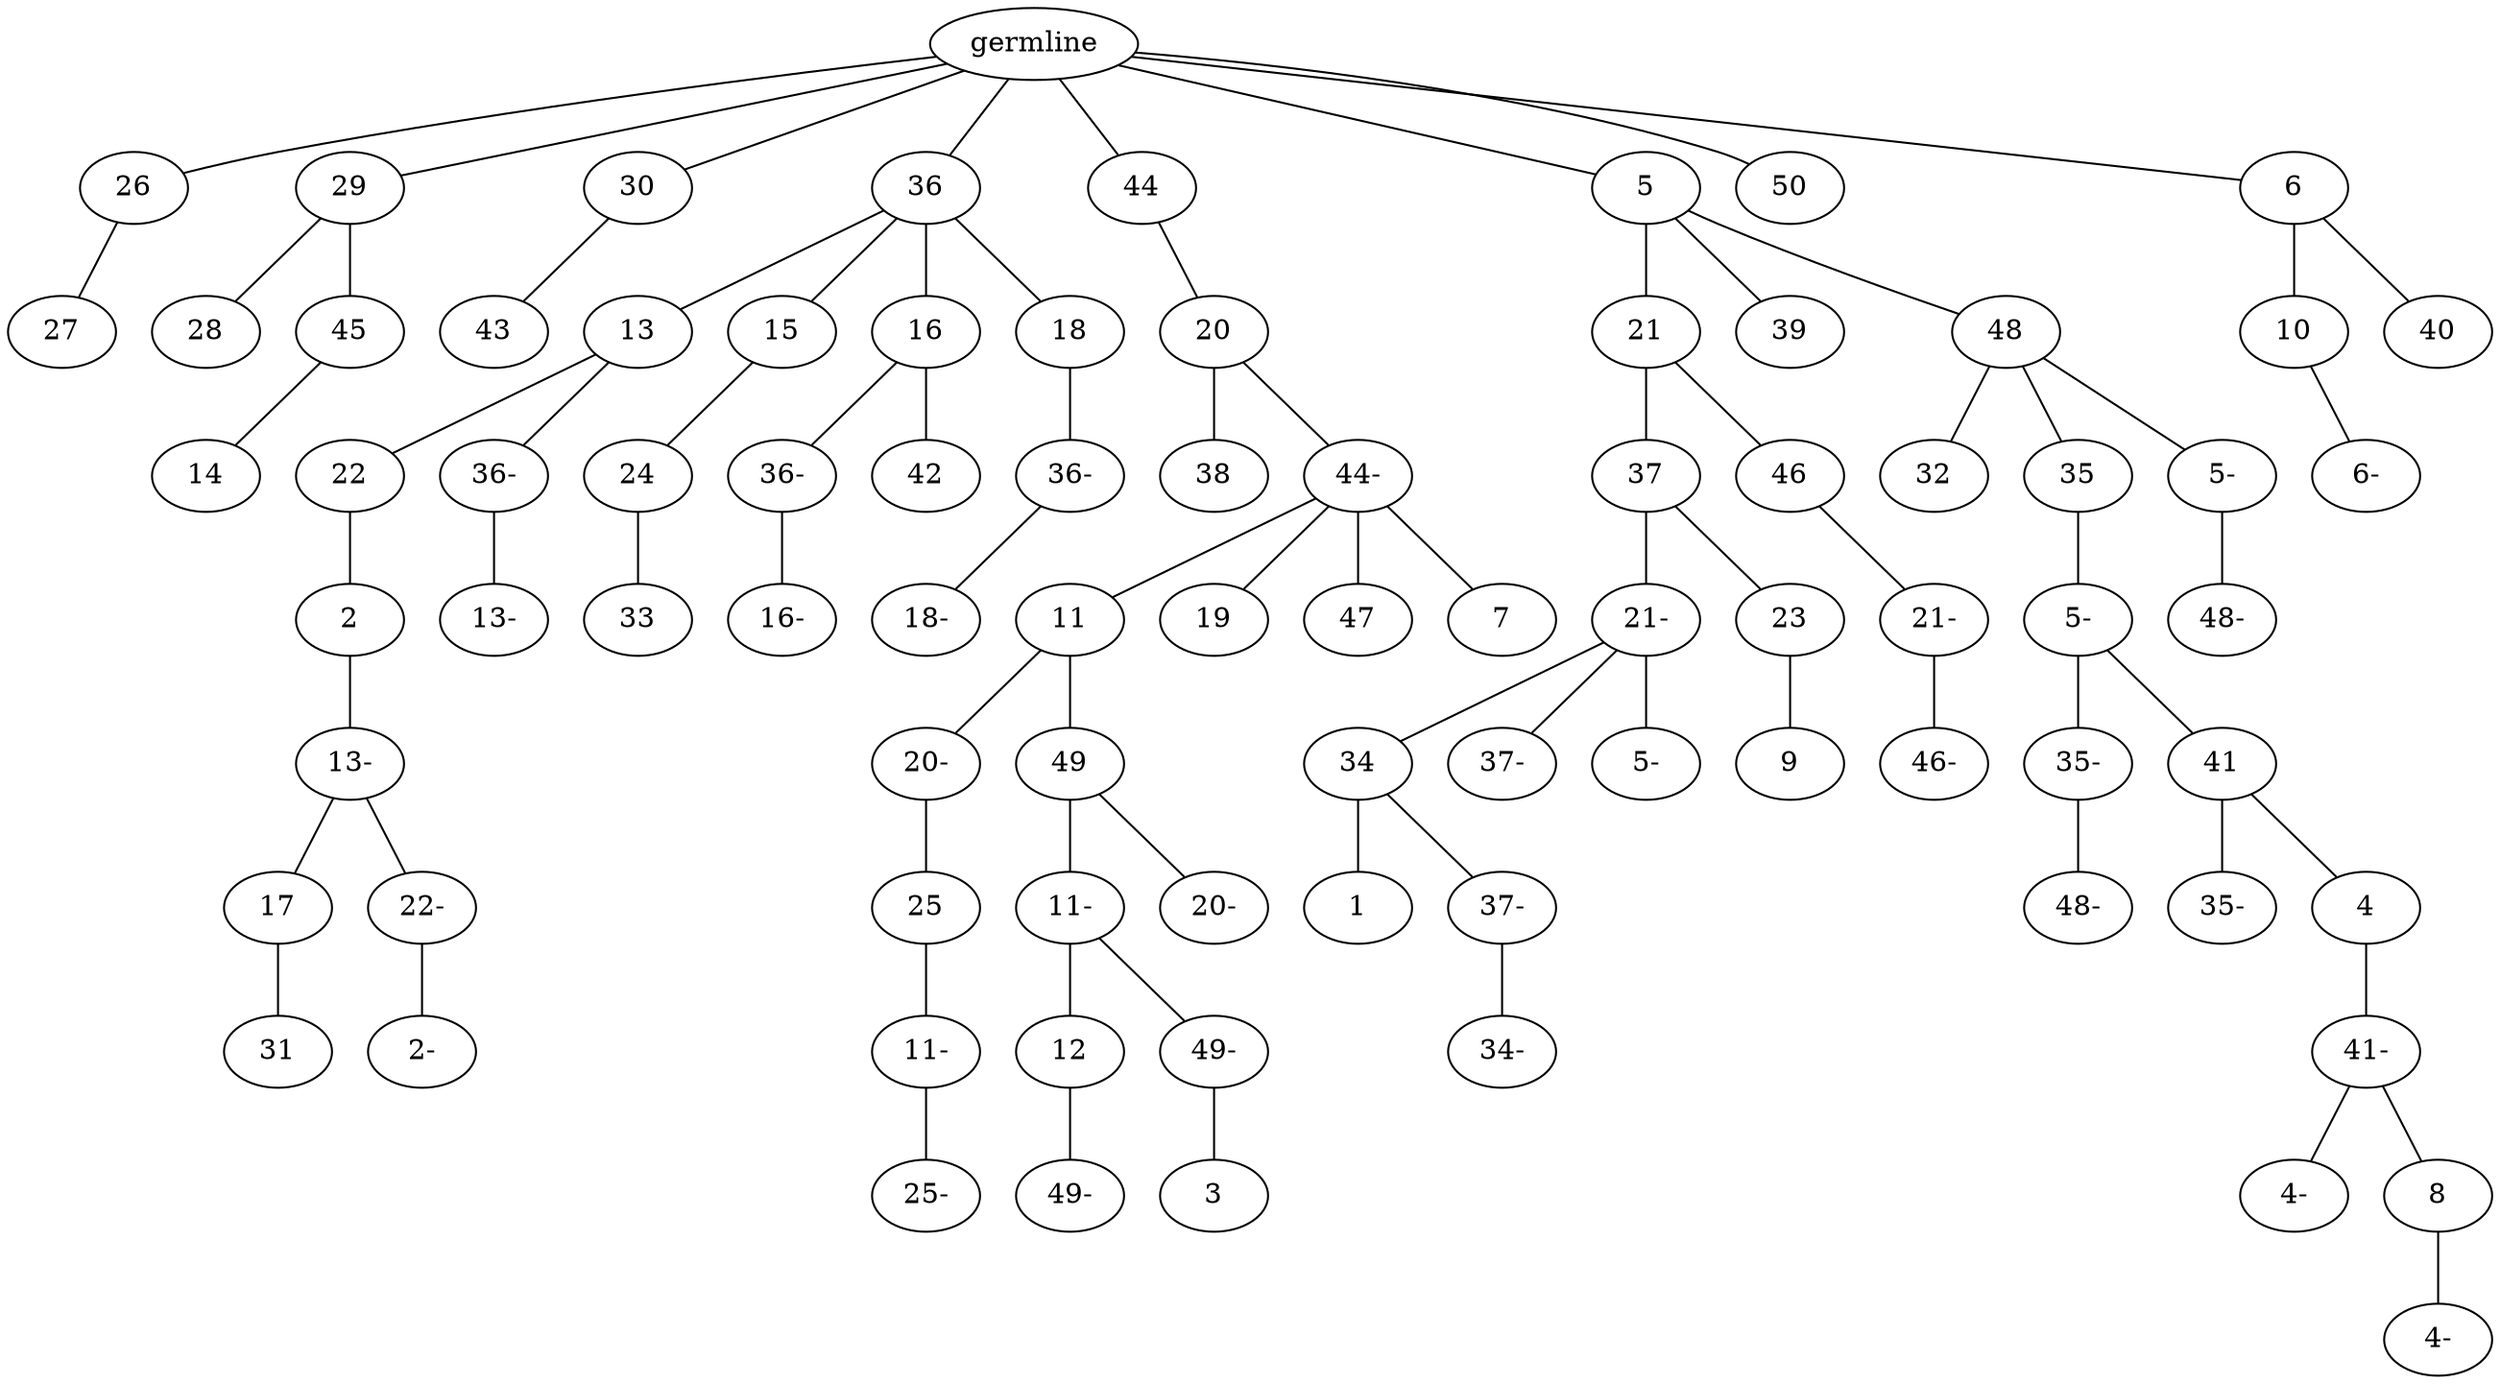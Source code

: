 graph tree {
    "139908270472928" [label="germline"];
    "139908268370384" [label="26"];
    "139908268371584" [label="27"];
    "139908268370000" [label="29"];
    "139908268371152" [label="28"];
    "139908268368368" [label="45"];
    "139908268368992" [label="14"];
    "139908268370864" [label="30"];
    "139908268371440" [label="43"];
    "139908268367984" [label="36"];
    "139908268369856" [label="13"];
    "139908268371728" [label="22"];
    "139908268369568" [label="2"];
    "139908265774912" [label="13-"];
    "139908265773040" [label="17"];
    "139908270471968" [label="31"];
    "139908265774528" [label="22-"];
    "139908265773856" [label="2-"];
    "139908268368560" [label="36-"];
    "139908265773952" [label="13-"];
    "139908268369904" [label="15"];
    "139908265773712" [label="24"];
    "139908265771120" [label="33"];
    "139908268368848" [label="16"];
    "139908265772944" [label="36-"];
    "139908265774960" [label="16-"];
    "139908265771888" [label="42"];
    "139908265774720" [label="18"];
    "139908265773136" [label="36-"];
    "139908265772032" [label="18-"];
    "139908268369712" [label="44"];
    "139908265774480" [label="20"];
    "139908265773760" [label="38"];
    "139908265773376" [label="44-"];
    "139908265773664" [label="11"];
    "139908265774624" [label="20-"];
    "139908265771504" [label="25"];
    "139908265771264" [label="11-"];
    "139908265774192" [label="25-"];
    "139908265771072" [label="49"];
    "139908265772272" [label="11-"];
    "139908252397184" [label="12"];
    "139908252396848" [label="49-"];
    "139908252394208" [label="49-"];
    "139908252395792" [label="3"];
    "139908265774048" [label="20-"];
    "139908265772320" [label="19"];
    "139908265772608" [label="47"];
    "139908252396944" [label="7"];
    "139908265771408" [label="5"];
    "139908265771936" [label="21"];
    "139908252395984" [label="37"];
    "139908252393920" [label="21-"];
    "139908252395936" [label="34"];
    "139908252395600" [label="1"];
    "139908252395888" [label="37-"];
    "139908252394400" [label="34-"];
    "139908252394688" [label="37-"];
    "139908252396176" [label="5-"];
    "139908252394544" [label="23"];
    "139908252393680" [label="9"];
    "139908252395360" [label="46"];
    "139908252394928" [label="21-"];
    "139908252396032" [label="46-"];
    "139908265774000" [label="39"];
    "139908252396752" [label="48"];
    "139908252396272" [label="32"];
    "139908252397424" [label="35"];
    "139908252394160" [label="5-"];
    "139908252394016" [label="35-"];
    "139908249664864" [label="48-"];
    "139908252393776" [label="41"];
    "139908249665248" [label="35-"];
    "139908249664336" [label="4"];
    "139908249664000" [label="41-"];
    "139908249661888" [label="4-"];
    "139908249663040" [label="8"];
    "139908249663184" [label="4-"];
    "139908252395552" [label="5-"];
    "139908249664192" [label="48-"];
    "139908265771312" [label="50"];
    "139908252396464" [label="6"];
    "139908249665200" [label="10"];
    "139908249664144" [label="6-"];
    "139908249663808" [label="40"];
    "139908270472928" -- "139908268370384";
    "139908270472928" -- "139908268370000";
    "139908270472928" -- "139908268370864";
    "139908270472928" -- "139908268367984";
    "139908270472928" -- "139908268369712";
    "139908270472928" -- "139908265771408";
    "139908270472928" -- "139908265771312";
    "139908270472928" -- "139908252396464";
    "139908268370384" -- "139908268371584";
    "139908268370000" -- "139908268371152";
    "139908268370000" -- "139908268368368";
    "139908268368368" -- "139908268368992";
    "139908268370864" -- "139908268371440";
    "139908268367984" -- "139908268369856";
    "139908268367984" -- "139908268369904";
    "139908268367984" -- "139908268368848";
    "139908268367984" -- "139908265774720";
    "139908268369856" -- "139908268371728";
    "139908268369856" -- "139908268368560";
    "139908268371728" -- "139908268369568";
    "139908268369568" -- "139908265774912";
    "139908265774912" -- "139908265773040";
    "139908265774912" -- "139908265774528";
    "139908265773040" -- "139908270471968";
    "139908265774528" -- "139908265773856";
    "139908268368560" -- "139908265773952";
    "139908268369904" -- "139908265773712";
    "139908265773712" -- "139908265771120";
    "139908268368848" -- "139908265772944";
    "139908268368848" -- "139908265771888";
    "139908265772944" -- "139908265774960";
    "139908265774720" -- "139908265773136";
    "139908265773136" -- "139908265772032";
    "139908268369712" -- "139908265774480";
    "139908265774480" -- "139908265773760";
    "139908265774480" -- "139908265773376";
    "139908265773376" -- "139908265773664";
    "139908265773376" -- "139908265772320";
    "139908265773376" -- "139908265772608";
    "139908265773376" -- "139908252396944";
    "139908265773664" -- "139908265774624";
    "139908265773664" -- "139908265771072";
    "139908265774624" -- "139908265771504";
    "139908265771504" -- "139908265771264";
    "139908265771264" -- "139908265774192";
    "139908265771072" -- "139908265772272";
    "139908265771072" -- "139908265774048";
    "139908265772272" -- "139908252397184";
    "139908265772272" -- "139908252394208";
    "139908252397184" -- "139908252396848";
    "139908252394208" -- "139908252395792";
    "139908265771408" -- "139908265771936";
    "139908265771408" -- "139908265774000";
    "139908265771408" -- "139908252396752";
    "139908265771936" -- "139908252395984";
    "139908265771936" -- "139908252395360";
    "139908252395984" -- "139908252393920";
    "139908252395984" -- "139908252394544";
    "139908252393920" -- "139908252395936";
    "139908252393920" -- "139908252394688";
    "139908252393920" -- "139908252396176";
    "139908252395936" -- "139908252395600";
    "139908252395936" -- "139908252395888";
    "139908252395888" -- "139908252394400";
    "139908252394544" -- "139908252393680";
    "139908252395360" -- "139908252394928";
    "139908252394928" -- "139908252396032";
    "139908252396752" -- "139908252396272";
    "139908252396752" -- "139908252397424";
    "139908252396752" -- "139908252395552";
    "139908252397424" -- "139908252394160";
    "139908252394160" -- "139908252394016";
    "139908252394160" -- "139908252393776";
    "139908252394016" -- "139908249664864";
    "139908252393776" -- "139908249665248";
    "139908252393776" -- "139908249664336";
    "139908249664336" -- "139908249664000";
    "139908249664000" -- "139908249661888";
    "139908249664000" -- "139908249663040";
    "139908249663040" -- "139908249663184";
    "139908252395552" -- "139908249664192";
    "139908252396464" -- "139908249665200";
    "139908252396464" -- "139908249663808";
    "139908249665200" -- "139908249664144";
}
